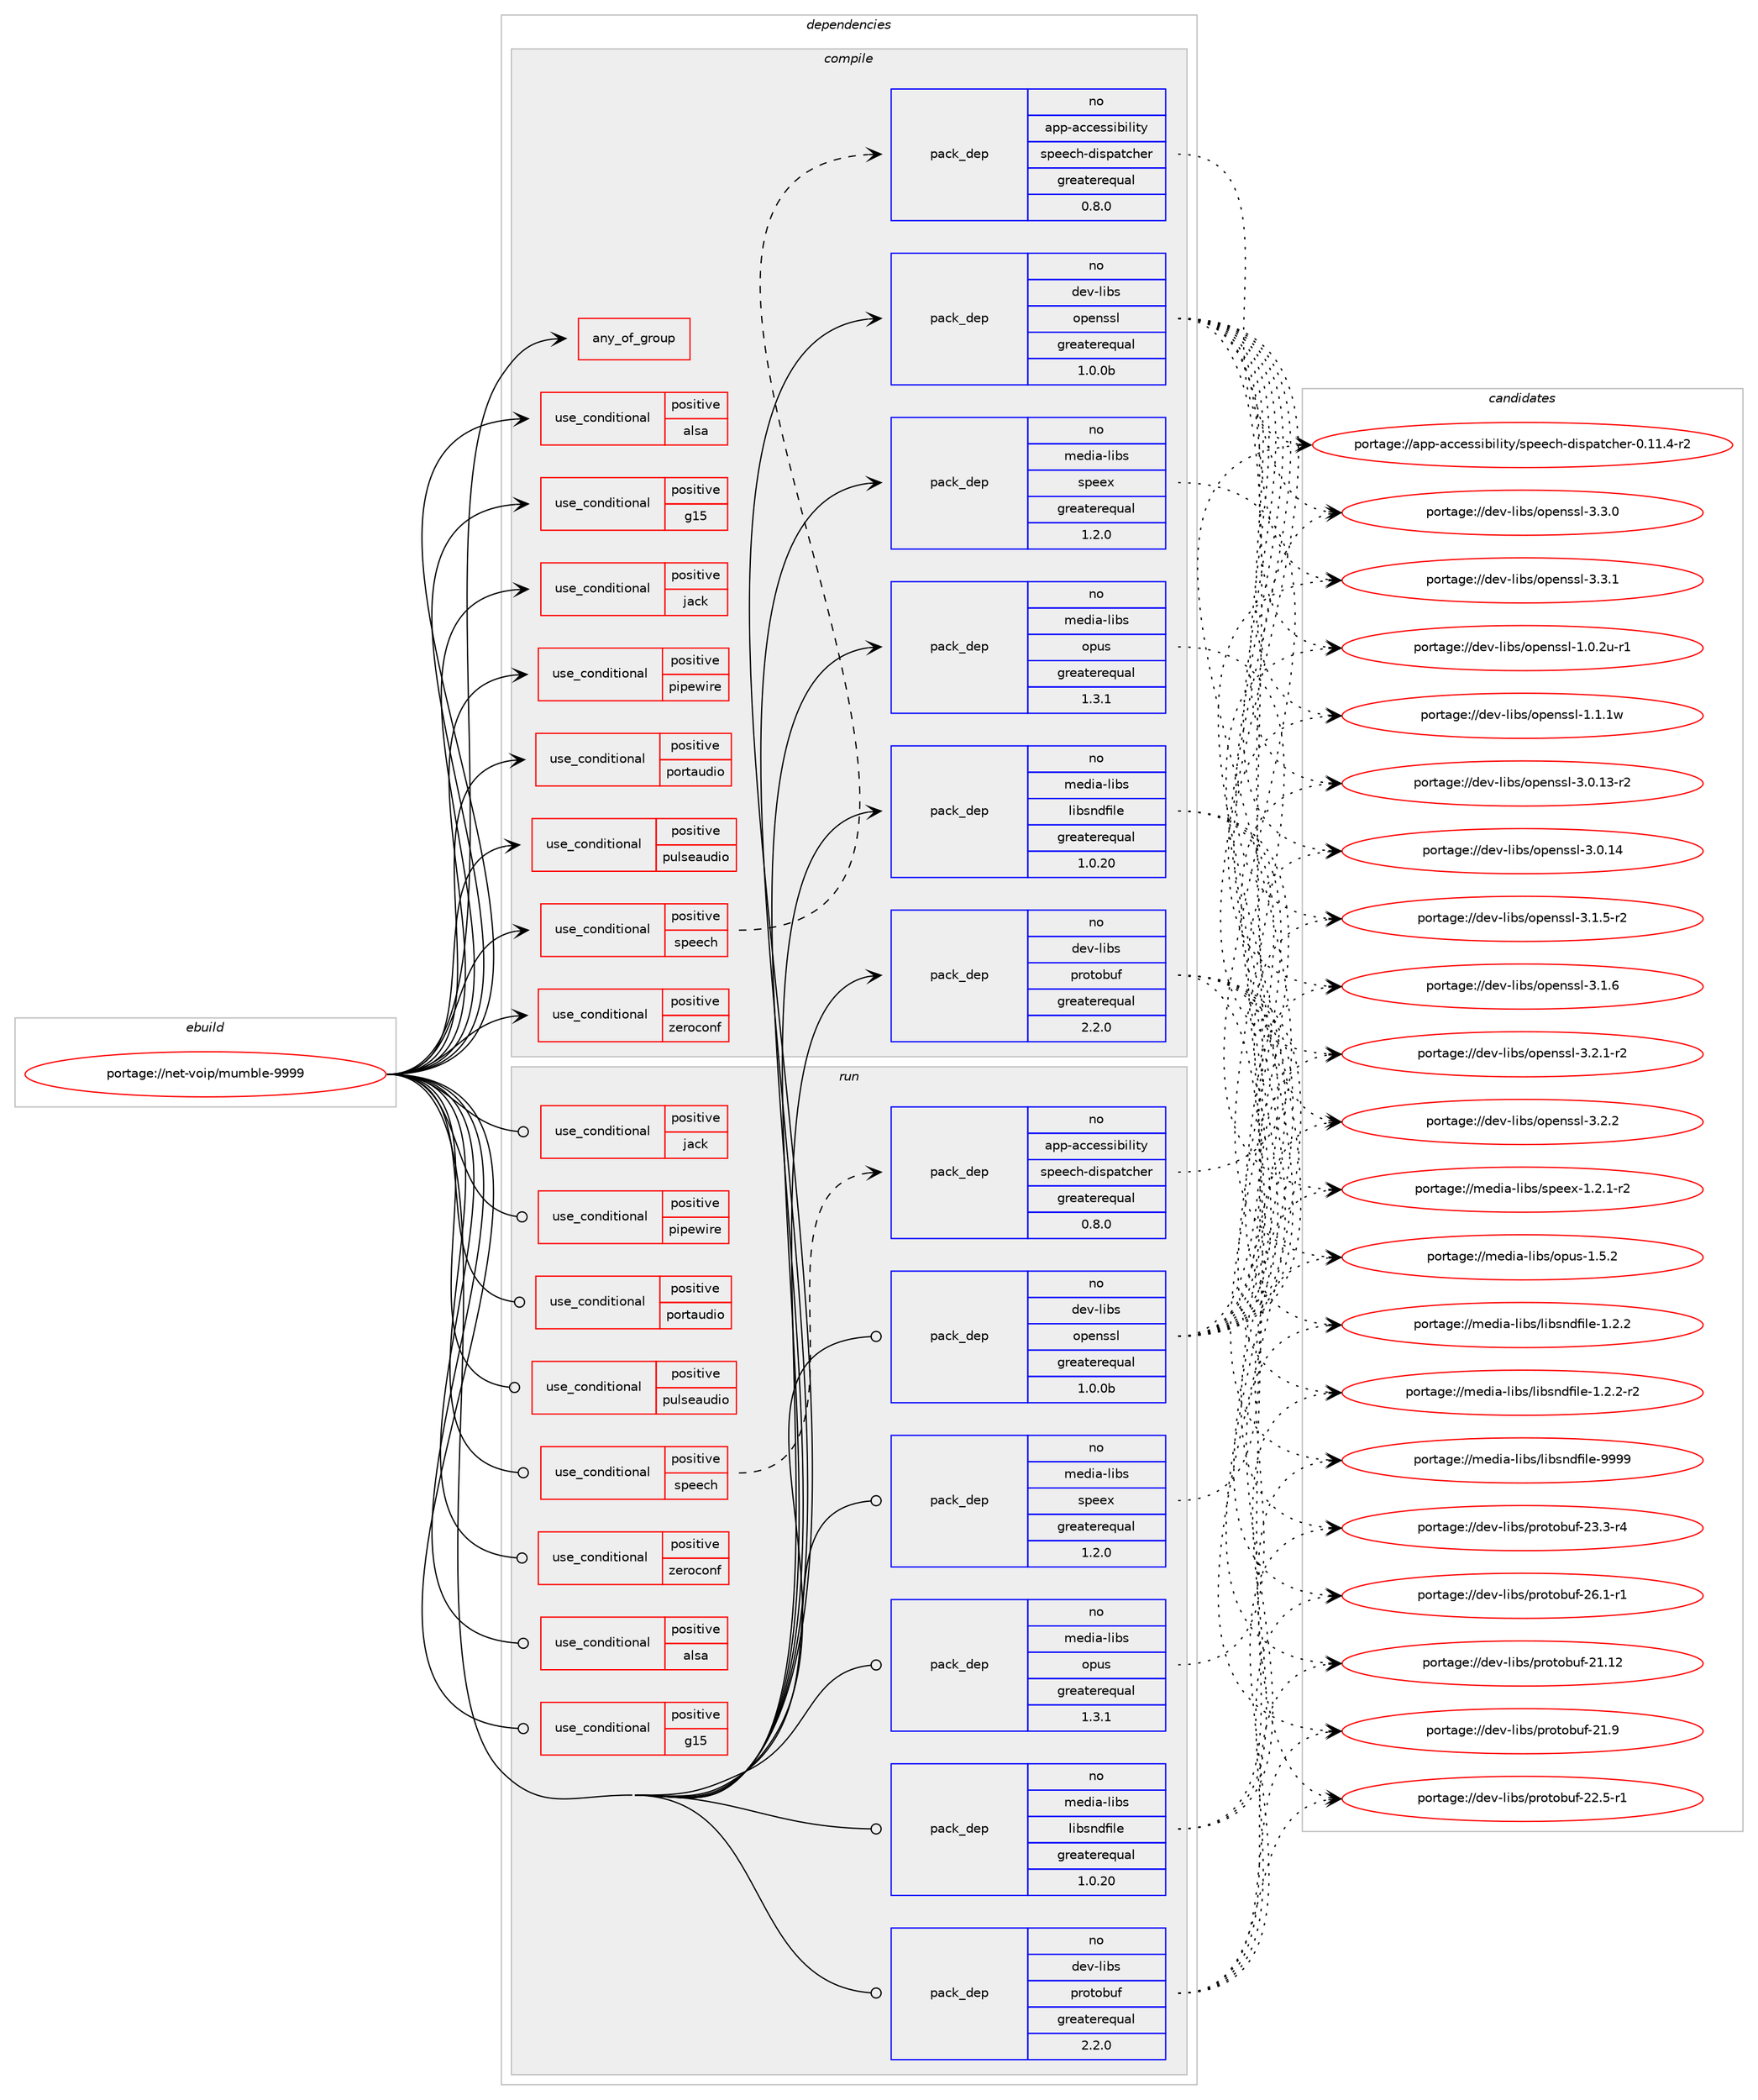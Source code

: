 digraph prolog {

# *************
# Graph options
# *************

newrank=true;
concentrate=true;
compound=true;
graph [rankdir=LR,fontname=Helvetica,fontsize=10,ranksep=1.5];#, ranksep=2.5, nodesep=0.2];
edge  [arrowhead=vee];
node  [fontname=Helvetica,fontsize=10];

# **********
# The ebuild
# **********

subgraph cluster_leftcol {
color=gray;
rank=same;
label=<<i>ebuild</i>>;
id [label="portage://net-voip/mumble-9999", color=red, width=4, href="../net-voip/mumble-9999.svg"];
}

# ****************
# The dependencies
# ****************

subgraph cluster_midcol {
color=gray;
label=<<i>dependencies</i>>;
subgraph cluster_compile {
fillcolor="#eeeeee";
style=filled;
label=<<i>compile</i>>;
subgraph any20 {
dependency852 [label=<<TABLE BORDER="0" CELLBORDER="1" CELLSPACING="0" CELLPADDING="4"><TR><TD CELLPADDING="10">any_of_group</TD></TR></TABLE>>, shape=none, color=red];# *** BEGIN UNKNOWN DEPENDENCY TYPE (TODO) ***
# dependency852 -> package_dependency(portage://net-voip/mumble-9999,install,no,dev-lang,python,none,[,,],[slot(3.12)],[])
# *** END UNKNOWN DEPENDENCY TYPE (TODO) ***

# *** BEGIN UNKNOWN DEPENDENCY TYPE (TODO) ***
# dependency852 -> package_dependency(portage://net-voip/mumble-9999,install,no,dev-lang,python,none,[,,],[slot(3.11)],[])
# *** END UNKNOWN DEPENDENCY TYPE (TODO) ***

# *** BEGIN UNKNOWN DEPENDENCY TYPE (TODO) ***
# dependency852 -> package_dependency(portage://net-voip/mumble-9999,install,no,dev-lang,python,none,[,,],[slot(3.10)],[])
# *** END UNKNOWN DEPENDENCY TYPE (TODO) ***

}
id:e -> dependency852:w [weight=20,style="solid",arrowhead="vee"];
subgraph cond653 {
dependency853 [label=<<TABLE BORDER="0" CELLBORDER="1" CELLSPACING="0" CELLPADDING="4"><TR><TD ROWSPAN="3" CELLPADDING="10">use_conditional</TD></TR><TR><TD>positive</TD></TR><TR><TD>alsa</TD></TR></TABLE>>, shape=none, color=red];
# *** BEGIN UNKNOWN DEPENDENCY TYPE (TODO) ***
# dependency853 -> package_dependency(portage://net-voip/mumble-9999,install,no,media-libs,alsa-lib,none,[,,],[],[])
# *** END UNKNOWN DEPENDENCY TYPE (TODO) ***

}
id:e -> dependency853:w [weight=20,style="solid",arrowhead="vee"];
subgraph cond654 {
dependency854 [label=<<TABLE BORDER="0" CELLBORDER="1" CELLSPACING="0" CELLPADDING="4"><TR><TD ROWSPAN="3" CELLPADDING="10">use_conditional</TD></TR><TR><TD>positive</TD></TR><TR><TD>g15</TD></TR></TABLE>>, shape=none, color=red];
# *** BEGIN UNKNOWN DEPENDENCY TYPE (TODO) ***
# dependency854 -> package_dependency(portage://net-voip/mumble-9999,install,no,app-misc,g15daemon,none,[,,],any_same_slot,[])
# *** END UNKNOWN DEPENDENCY TYPE (TODO) ***

}
id:e -> dependency854:w [weight=20,style="solid",arrowhead="vee"];
subgraph cond655 {
dependency855 [label=<<TABLE BORDER="0" CELLBORDER="1" CELLSPACING="0" CELLPADDING="4"><TR><TD ROWSPAN="3" CELLPADDING="10">use_conditional</TD></TR><TR><TD>positive</TD></TR><TR><TD>jack</TD></TR></TABLE>>, shape=none, color=red];
# *** BEGIN UNKNOWN DEPENDENCY TYPE (TODO) ***
# dependency855 -> package_dependency(portage://net-voip/mumble-9999,install,no,virtual,jack,none,[,,],[],[])
# *** END UNKNOWN DEPENDENCY TYPE (TODO) ***

}
id:e -> dependency855:w [weight=20,style="solid",arrowhead="vee"];
subgraph cond656 {
dependency856 [label=<<TABLE BORDER="0" CELLBORDER="1" CELLSPACING="0" CELLPADDING="4"><TR><TD ROWSPAN="3" CELLPADDING="10">use_conditional</TD></TR><TR><TD>positive</TD></TR><TR><TD>pipewire</TD></TR></TABLE>>, shape=none, color=red];
# *** BEGIN UNKNOWN DEPENDENCY TYPE (TODO) ***
# dependency856 -> package_dependency(portage://net-voip/mumble-9999,install,no,media-video,pipewire,none,[,,],[],[])
# *** END UNKNOWN DEPENDENCY TYPE (TODO) ***

}
id:e -> dependency856:w [weight=20,style="solid",arrowhead="vee"];
subgraph cond657 {
dependency857 [label=<<TABLE BORDER="0" CELLBORDER="1" CELLSPACING="0" CELLPADDING="4"><TR><TD ROWSPAN="3" CELLPADDING="10">use_conditional</TD></TR><TR><TD>positive</TD></TR><TR><TD>portaudio</TD></TR></TABLE>>, shape=none, color=red];
# *** BEGIN UNKNOWN DEPENDENCY TYPE (TODO) ***
# dependency857 -> package_dependency(portage://net-voip/mumble-9999,install,no,media-libs,portaudio,none,[,,],[],[])
# *** END UNKNOWN DEPENDENCY TYPE (TODO) ***

}
id:e -> dependency857:w [weight=20,style="solid",arrowhead="vee"];
subgraph cond658 {
dependency858 [label=<<TABLE BORDER="0" CELLBORDER="1" CELLSPACING="0" CELLPADDING="4"><TR><TD ROWSPAN="3" CELLPADDING="10">use_conditional</TD></TR><TR><TD>positive</TD></TR><TR><TD>pulseaudio</TD></TR></TABLE>>, shape=none, color=red];
# *** BEGIN UNKNOWN DEPENDENCY TYPE (TODO) ***
# dependency858 -> package_dependency(portage://net-voip/mumble-9999,install,no,media-libs,libpulse,none,[,,],[],[])
# *** END UNKNOWN DEPENDENCY TYPE (TODO) ***

}
id:e -> dependency858:w [weight=20,style="solid",arrowhead="vee"];
subgraph cond659 {
dependency859 [label=<<TABLE BORDER="0" CELLBORDER="1" CELLSPACING="0" CELLPADDING="4"><TR><TD ROWSPAN="3" CELLPADDING="10">use_conditional</TD></TR><TR><TD>positive</TD></TR><TR><TD>speech</TD></TR></TABLE>>, shape=none, color=red];
subgraph pack181 {
dependency860 [label=<<TABLE BORDER="0" CELLBORDER="1" CELLSPACING="0" CELLPADDING="4" WIDTH="220"><TR><TD ROWSPAN="6" CELLPADDING="30">pack_dep</TD></TR><TR><TD WIDTH="110">no</TD></TR><TR><TD>app-accessibility</TD></TR><TR><TD>speech-dispatcher</TD></TR><TR><TD>greaterequal</TD></TR><TR><TD>0.8.0</TD></TR></TABLE>>, shape=none, color=blue];
}
dependency859:e -> dependency860:w [weight=20,style="dashed",arrowhead="vee"];
}
id:e -> dependency859:w [weight=20,style="solid",arrowhead="vee"];
subgraph cond660 {
dependency861 [label=<<TABLE BORDER="0" CELLBORDER="1" CELLSPACING="0" CELLPADDING="4"><TR><TD ROWSPAN="3" CELLPADDING="10">use_conditional</TD></TR><TR><TD>positive</TD></TR><TR><TD>zeroconf</TD></TR></TABLE>>, shape=none, color=red];
# *** BEGIN UNKNOWN DEPENDENCY TYPE (TODO) ***
# dependency861 -> package_dependency(portage://net-voip/mumble-9999,install,no,net-dns,avahi,none,[,,],[],[use(enable(mdnsresponder-compat),none)])
# *** END UNKNOWN DEPENDENCY TYPE (TODO) ***

}
id:e -> dependency861:w [weight=20,style="solid",arrowhead="vee"];
# *** BEGIN UNKNOWN DEPENDENCY TYPE (TODO) ***
# id -> package_dependency(portage://net-voip/mumble-9999,install,no,dev-cpp,ms-gsl,none,[,,],[],[])
# *** END UNKNOWN DEPENDENCY TYPE (TODO) ***

# *** BEGIN UNKNOWN DEPENDENCY TYPE (TODO) ***
# id -> package_dependency(portage://net-voip/mumble-9999,install,no,dev-cpp,nlohmann_json,none,[,,],[],[])
# *** END UNKNOWN DEPENDENCY TYPE (TODO) ***

# *** BEGIN UNKNOWN DEPENDENCY TYPE (TODO) ***
# id -> package_dependency(portage://net-voip/mumble-9999,install,no,dev-libs,boost,none,[,,],[],[])
# *** END UNKNOWN DEPENDENCY TYPE (TODO) ***

subgraph pack182 {
dependency862 [label=<<TABLE BORDER="0" CELLBORDER="1" CELLSPACING="0" CELLPADDING="4" WIDTH="220"><TR><TD ROWSPAN="6" CELLPADDING="30">pack_dep</TD></TR><TR><TD WIDTH="110">no</TD></TR><TR><TD>dev-libs</TD></TR><TR><TD>openssl</TD></TR><TR><TD>greaterequal</TD></TR><TR><TD>1.0.0b</TD></TR></TABLE>>, shape=none, color=blue];
}
id:e -> dependency862:w [weight=20,style="solid",arrowhead="vee"];
# *** BEGIN UNKNOWN DEPENDENCY TYPE (TODO) ***
# id -> package_dependency(portage://net-voip/mumble-9999,install,no,dev-libs,poco,none,[,,],[],[use(enable(util),none),use(enable(xml),none),use(enable(zip),none)])
# *** END UNKNOWN DEPENDENCY TYPE (TODO) ***

subgraph pack183 {
dependency863 [label=<<TABLE BORDER="0" CELLBORDER="1" CELLSPACING="0" CELLPADDING="4" WIDTH="220"><TR><TD ROWSPAN="6" CELLPADDING="30">pack_dep</TD></TR><TR><TD WIDTH="110">no</TD></TR><TR><TD>dev-libs</TD></TR><TR><TD>protobuf</TD></TR><TR><TD>greaterequal</TD></TR><TR><TD>2.2.0</TD></TR></TABLE>>, shape=none, color=blue];
}
id:e -> dependency863:w [weight=20,style="solid",arrowhead="vee"];
# *** BEGIN UNKNOWN DEPENDENCY TYPE (TODO) ***
# id -> package_dependency(portage://net-voip/mumble-9999,install,no,dev-qt,qtconcurrent,none,[,,],[slot(5)],[])
# *** END UNKNOWN DEPENDENCY TYPE (TODO) ***

# *** BEGIN UNKNOWN DEPENDENCY TYPE (TODO) ***
# id -> package_dependency(portage://net-voip/mumble-9999,install,no,dev-qt,qtcore,none,[,,],[slot(5)],[])
# *** END UNKNOWN DEPENDENCY TYPE (TODO) ***

# *** BEGIN UNKNOWN DEPENDENCY TYPE (TODO) ***
# id -> package_dependency(portage://net-voip/mumble-9999,install,no,dev-qt,qtdbus,none,[,,],[slot(5)],[])
# *** END UNKNOWN DEPENDENCY TYPE (TODO) ***

# *** BEGIN UNKNOWN DEPENDENCY TYPE (TODO) ***
# id -> package_dependency(portage://net-voip/mumble-9999,install,no,dev-qt,qtgui,none,[,,],[slot(5)],[])
# *** END UNKNOWN DEPENDENCY TYPE (TODO) ***

# *** BEGIN UNKNOWN DEPENDENCY TYPE (TODO) ***
# id -> package_dependency(portage://net-voip/mumble-9999,install,no,dev-qt,qtnetwork,none,[,,],[slot(5)],[use(enable(ssl),none)])
# *** END UNKNOWN DEPENDENCY TYPE (TODO) ***

# *** BEGIN UNKNOWN DEPENDENCY TYPE (TODO) ***
# id -> package_dependency(portage://net-voip/mumble-9999,install,no,dev-qt,qtsql,none,[,,],[slot(5)],[use(enable(sqlite),none)])
# *** END UNKNOWN DEPENDENCY TYPE (TODO) ***

# *** BEGIN UNKNOWN DEPENDENCY TYPE (TODO) ***
# id -> package_dependency(portage://net-voip/mumble-9999,install,no,dev-qt,qtsvg,none,[,,],[slot(5)],[])
# *** END UNKNOWN DEPENDENCY TYPE (TODO) ***

# *** BEGIN UNKNOWN DEPENDENCY TYPE (TODO) ***
# id -> package_dependency(portage://net-voip/mumble-9999,install,no,dev-qt,qttest,none,[,,],[slot(5)],[])
# *** END UNKNOWN DEPENDENCY TYPE (TODO) ***

# *** BEGIN UNKNOWN DEPENDENCY TYPE (TODO) ***
# id -> package_dependency(portage://net-voip/mumble-9999,install,no,dev-qt,qtwidgets,none,[,,],[slot(5)],[])
# *** END UNKNOWN DEPENDENCY TYPE (TODO) ***

# *** BEGIN UNKNOWN DEPENDENCY TYPE (TODO) ***
# id -> package_dependency(portage://net-voip/mumble-9999,install,no,dev-qt,qtxml,none,[,,],[slot(5)],[])
# *** END UNKNOWN DEPENDENCY TYPE (TODO) ***

subgraph pack184 {
dependency864 [label=<<TABLE BORDER="0" CELLBORDER="1" CELLSPACING="0" CELLPADDING="4" WIDTH="220"><TR><TD ROWSPAN="6" CELLPADDING="30">pack_dep</TD></TR><TR><TD WIDTH="110">no</TD></TR><TR><TD>media-libs</TD></TR><TR><TD>libsndfile</TD></TR><TR><TD>greaterequal</TD></TR><TR><TD>1.0.20</TD></TR></TABLE>>, shape=none, color=blue];
}
id:e -> dependency864:w [weight=20,style="solid",arrowhead="vee"];
subgraph pack185 {
dependency865 [label=<<TABLE BORDER="0" CELLBORDER="1" CELLSPACING="0" CELLPADDING="4" WIDTH="220"><TR><TD ROWSPAN="6" CELLPADDING="30">pack_dep</TD></TR><TR><TD WIDTH="110">no</TD></TR><TR><TD>media-libs</TD></TR><TR><TD>opus</TD></TR><TR><TD>greaterequal</TD></TR><TR><TD>1.3.1</TD></TR></TABLE>>, shape=none, color=blue];
}
id:e -> dependency865:w [weight=20,style="solid",arrowhead="vee"];
subgraph pack186 {
dependency866 [label=<<TABLE BORDER="0" CELLBORDER="1" CELLSPACING="0" CELLPADDING="4" WIDTH="220"><TR><TD ROWSPAN="6" CELLPADDING="30">pack_dep</TD></TR><TR><TD WIDTH="110">no</TD></TR><TR><TD>media-libs</TD></TR><TR><TD>speex</TD></TR><TR><TD>greaterequal</TD></TR><TR><TD>1.2.0</TD></TR></TABLE>>, shape=none, color=blue];
}
id:e -> dependency866:w [weight=20,style="solid",arrowhead="vee"];
# *** BEGIN UNKNOWN DEPENDENCY TYPE (TODO) ***
# id -> package_dependency(portage://net-voip/mumble-9999,install,no,media-libs,speexdsp,none,[,,],[],[])
# *** END UNKNOWN DEPENDENCY TYPE (TODO) ***

# *** BEGIN UNKNOWN DEPENDENCY TYPE (TODO) ***
# id -> package_dependency(portage://net-voip/mumble-9999,install,no,sys-apps,lsb-release,none,[,,],[],[])
# *** END UNKNOWN DEPENDENCY TYPE (TODO) ***

# *** BEGIN UNKNOWN DEPENDENCY TYPE (TODO) ***
# id -> package_dependency(portage://net-voip/mumble-9999,install,no,x11-base,xorg-proto,none,[,,],[],[])
# *** END UNKNOWN DEPENDENCY TYPE (TODO) ***

# *** BEGIN UNKNOWN DEPENDENCY TYPE (TODO) ***
# id -> package_dependency(portage://net-voip/mumble-9999,install,no,x11-libs,libX11,none,[,,],[],[])
# *** END UNKNOWN DEPENDENCY TYPE (TODO) ***

# *** BEGIN UNKNOWN DEPENDENCY TYPE (TODO) ***
# id -> package_dependency(portage://net-voip/mumble-9999,install,no,x11-libs,libXi,none,[,,],[],[])
# *** END UNKNOWN DEPENDENCY TYPE (TODO) ***

}
subgraph cluster_compileandrun {
fillcolor="#eeeeee";
style=filled;
label=<<i>compile and run</i>>;
}
subgraph cluster_run {
fillcolor="#eeeeee";
style=filled;
label=<<i>run</i>>;
subgraph cond661 {
dependency867 [label=<<TABLE BORDER="0" CELLBORDER="1" CELLSPACING="0" CELLPADDING="4"><TR><TD ROWSPAN="3" CELLPADDING="10">use_conditional</TD></TR><TR><TD>positive</TD></TR><TR><TD>alsa</TD></TR></TABLE>>, shape=none, color=red];
# *** BEGIN UNKNOWN DEPENDENCY TYPE (TODO) ***
# dependency867 -> package_dependency(portage://net-voip/mumble-9999,run,no,media-libs,alsa-lib,none,[,,],[],[])
# *** END UNKNOWN DEPENDENCY TYPE (TODO) ***

}
id:e -> dependency867:w [weight=20,style="solid",arrowhead="odot"];
subgraph cond662 {
dependency868 [label=<<TABLE BORDER="0" CELLBORDER="1" CELLSPACING="0" CELLPADDING="4"><TR><TD ROWSPAN="3" CELLPADDING="10">use_conditional</TD></TR><TR><TD>positive</TD></TR><TR><TD>g15</TD></TR></TABLE>>, shape=none, color=red];
# *** BEGIN UNKNOWN DEPENDENCY TYPE (TODO) ***
# dependency868 -> package_dependency(portage://net-voip/mumble-9999,run,no,app-misc,g15daemon,none,[,,],any_same_slot,[])
# *** END UNKNOWN DEPENDENCY TYPE (TODO) ***

}
id:e -> dependency868:w [weight=20,style="solid",arrowhead="odot"];
subgraph cond663 {
dependency869 [label=<<TABLE BORDER="0" CELLBORDER="1" CELLSPACING="0" CELLPADDING="4"><TR><TD ROWSPAN="3" CELLPADDING="10">use_conditional</TD></TR><TR><TD>positive</TD></TR><TR><TD>jack</TD></TR></TABLE>>, shape=none, color=red];
# *** BEGIN UNKNOWN DEPENDENCY TYPE (TODO) ***
# dependency869 -> package_dependency(portage://net-voip/mumble-9999,run,no,virtual,jack,none,[,,],[],[])
# *** END UNKNOWN DEPENDENCY TYPE (TODO) ***

}
id:e -> dependency869:w [weight=20,style="solid",arrowhead="odot"];
subgraph cond664 {
dependency870 [label=<<TABLE BORDER="0" CELLBORDER="1" CELLSPACING="0" CELLPADDING="4"><TR><TD ROWSPAN="3" CELLPADDING="10">use_conditional</TD></TR><TR><TD>positive</TD></TR><TR><TD>pipewire</TD></TR></TABLE>>, shape=none, color=red];
# *** BEGIN UNKNOWN DEPENDENCY TYPE (TODO) ***
# dependency870 -> package_dependency(portage://net-voip/mumble-9999,run,no,media-video,pipewire,none,[,,],[],[])
# *** END UNKNOWN DEPENDENCY TYPE (TODO) ***

}
id:e -> dependency870:w [weight=20,style="solid",arrowhead="odot"];
subgraph cond665 {
dependency871 [label=<<TABLE BORDER="0" CELLBORDER="1" CELLSPACING="0" CELLPADDING="4"><TR><TD ROWSPAN="3" CELLPADDING="10">use_conditional</TD></TR><TR><TD>positive</TD></TR><TR><TD>portaudio</TD></TR></TABLE>>, shape=none, color=red];
# *** BEGIN UNKNOWN DEPENDENCY TYPE (TODO) ***
# dependency871 -> package_dependency(portage://net-voip/mumble-9999,run,no,media-libs,portaudio,none,[,,],[],[])
# *** END UNKNOWN DEPENDENCY TYPE (TODO) ***

}
id:e -> dependency871:w [weight=20,style="solid",arrowhead="odot"];
subgraph cond666 {
dependency872 [label=<<TABLE BORDER="0" CELLBORDER="1" CELLSPACING="0" CELLPADDING="4"><TR><TD ROWSPAN="3" CELLPADDING="10">use_conditional</TD></TR><TR><TD>positive</TD></TR><TR><TD>pulseaudio</TD></TR></TABLE>>, shape=none, color=red];
# *** BEGIN UNKNOWN DEPENDENCY TYPE (TODO) ***
# dependency872 -> package_dependency(portage://net-voip/mumble-9999,run,no,media-libs,libpulse,none,[,,],[],[])
# *** END UNKNOWN DEPENDENCY TYPE (TODO) ***

}
id:e -> dependency872:w [weight=20,style="solid",arrowhead="odot"];
subgraph cond667 {
dependency873 [label=<<TABLE BORDER="0" CELLBORDER="1" CELLSPACING="0" CELLPADDING="4"><TR><TD ROWSPAN="3" CELLPADDING="10">use_conditional</TD></TR><TR><TD>positive</TD></TR><TR><TD>speech</TD></TR></TABLE>>, shape=none, color=red];
subgraph pack187 {
dependency874 [label=<<TABLE BORDER="0" CELLBORDER="1" CELLSPACING="0" CELLPADDING="4" WIDTH="220"><TR><TD ROWSPAN="6" CELLPADDING="30">pack_dep</TD></TR><TR><TD WIDTH="110">no</TD></TR><TR><TD>app-accessibility</TD></TR><TR><TD>speech-dispatcher</TD></TR><TR><TD>greaterequal</TD></TR><TR><TD>0.8.0</TD></TR></TABLE>>, shape=none, color=blue];
}
dependency873:e -> dependency874:w [weight=20,style="dashed",arrowhead="vee"];
}
id:e -> dependency873:w [weight=20,style="solid",arrowhead="odot"];
subgraph cond668 {
dependency875 [label=<<TABLE BORDER="0" CELLBORDER="1" CELLSPACING="0" CELLPADDING="4"><TR><TD ROWSPAN="3" CELLPADDING="10">use_conditional</TD></TR><TR><TD>positive</TD></TR><TR><TD>zeroconf</TD></TR></TABLE>>, shape=none, color=red];
# *** BEGIN UNKNOWN DEPENDENCY TYPE (TODO) ***
# dependency875 -> package_dependency(portage://net-voip/mumble-9999,run,no,net-dns,avahi,none,[,,],[],[use(enable(mdnsresponder-compat),none)])
# *** END UNKNOWN DEPENDENCY TYPE (TODO) ***

}
id:e -> dependency875:w [weight=20,style="solid",arrowhead="odot"];
# *** BEGIN UNKNOWN DEPENDENCY TYPE (TODO) ***
# id -> package_dependency(portage://net-voip/mumble-9999,run,no,dev-cpp,ms-gsl,none,[,,],[],[])
# *** END UNKNOWN DEPENDENCY TYPE (TODO) ***

subgraph pack188 {
dependency876 [label=<<TABLE BORDER="0" CELLBORDER="1" CELLSPACING="0" CELLPADDING="4" WIDTH="220"><TR><TD ROWSPAN="6" CELLPADDING="30">pack_dep</TD></TR><TR><TD WIDTH="110">no</TD></TR><TR><TD>dev-libs</TD></TR><TR><TD>openssl</TD></TR><TR><TD>greaterequal</TD></TR><TR><TD>1.0.0b</TD></TR></TABLE>>, shape=none, color=blue];
}
id:e -> dependency876:w [weight=20,style="solid",arrowhead="odot"];
# *** BEGIN UNKNOWN DEPENDENCY TYPE (TODO) ***
# id -> package_dependency(portage://net-voip/mumble-9999,run,no,dev-libs,poco,none,[,,],[],[use(enable(util),none),use(enable(xml),none),use(enable(zip),none)])
# *** END UNKNOWN DEPENDENCY TYPE (TODO) ***

subgraph pack189 {
dependency877 [label=<<TABLE BORDER="0" CELLBORDER="1" CELLSPACING="0" CELLPADDING="4" WIDTH="220"><TR><TD ROWSPAN="6" CELLPADDING="30">pack_dep</TD></TR><TR><TD WIDTH="110">no</TD></TR><TR><TD>dev-libs</TD></TR><TR><TD>protobuf</TD></TR><TR><TD>greaterequal</TD></TR><TR><TD>2.2.0</TD></TR></TABLE>>, shape=none, color=blue];
}
id:e -> dependency877:w [weight=20,style="solid",arrowhead="odot"];
# *** BEGIN UNKNOWN DEPENDENCY TYPE (TODO) ***
# id -> package_dependency(portage://net-voip/mumble-9999,run,no,dev-qt,qtcore,none,[,,],[slot(5)],[])
# *** END UNKNOWN DEPENDENCY TYPE (TODO) ***

# *** BEGIN UNKNOWN DEPENDENCY TYPE (TODO) ***
# id -> package_dependency(portage://net-voip/mumble-9999,run,no,dev-qt,qtdbus,none,[,,],[slot(5)],[])
# *** END UNKNOWN DEPENDENCY TYPE (TODO) ***

# *** BEGIN UNKNOWN DEPENDENCY TYPE (TODO) ***
# id -> package_dependency(portage://net-voip/mumble-9999,run,no,dev-qt,qtgui,none,[,,],[slot(5)],[])
# *** END UNKNOWN DEPENDENCY TYPE (TODO) ***

# *** BEGIN UNKNOWN DEPENDENCY TYPE (TODO) ***
# id -> package_dependency(portage://net-voip/mumble-9999,run,no,dev-qt,qtnetwork,none,[,,],[slot(5)],[use(enable(ssl),none)])
# *** END UNKNOWN DEPENDENCY TYPE (TODO) ***

# *** BEGIN UNKNOWN DEPENDENCY TYPE (TODO) ***
# id -> package_dependency(portage://net-voip/mumble-9999,run,no,dev-qt,qtsql,none,[,,],[slot(5)],[use(enable(sqlite),none)])
# *** END UNKNOWN DEPENDENCY TYPE (TODO) ***

# *** BEGIN UNKNOWN DEPENDENCY TYPE (TODO) ***
# id -> package_dependency(portage://net-voip/mumble-9999,run,no,dev-qt,qtsvg,none,[,,],[slot(5)],[])
# *** END UNKNOWN DEPENDENCY TYPE (TODO) ***

# *** BEGIN UNKNOWN DEPENDENCY TYPE (TODO) ***
# id -> package_dependency(portage://net-voip/mumble-9999,run,no,dev-qt,qtwidgets,none,[,,],[slot(5)],[])
# *** END UNKNOWN DEPENDENCY TYPE (TODO) ***

# *** BEGIN UNKNOWN DEPENDENCY TYPE (TODO) ***
# id -> package_dependency(portage://net-voip/mumble-9999,run,no,dev-qt,qtxml,none,[,,],[slot(5)],[])
# *** END UNKNOWN DEPENDENCY TYPE (TODO) ***

subgraph pack190 {
dependency878 [label=<<TABLE BORDER="0" CELLBORDER="1" CELLSPACING="0" CELLPADDING="4" WIDTH="220"><TR><TD ROWSPAN="6" CELLPADDING="30">pack_dep</TD></TR><TR><TD WIDTH="110">no</TD></TR><TR><TD>media-libs</TD></TR><TR><TD>libsndfile</TD></TR><TR><TD>greaterequal</TD></TR><TR><TD>1.0.20</TD></TR></TABLE>>, shape=none, color=blue];
}
id:e -> dependency878:w [weight=20,style="solid",arrowhead="odot"];
subgraph pack191 {
dependency879 [label=<<TABLE BORDER="0" CELLBORDER="1" CELLSPACING="0" CELLPADDING="4" WIDTH="220"><TR><TD ROWSPAN="6" CELLPADDING="30">pack_dep</TD></TR><TR><TD WIDTH="110">no</TD></TR><TR><TD>media-libs</TD></TR><TR><TD>opus</TD></TR><TR><TD>greaterequal</TD></TR><TR><TD>1.3.1</TD></TR></TABLE>>, shape=none, color=blue];
}
id:e -> dependency879:w [weight=20,style="solid",arrowhead="odot"];
subgraph pack192 {
dependency880 [label=<<TABLE BORDER="0" CELLBORDER="1" CELLSPACING="0" CELLPADDING="4" WIDTH="220"><TR><TD ROWSPAN="6" CELLPADDING="30">pack_dep</TD></TR><TR><TD WIDTH="110">no</TD></TR><TR><TD>media-libs</TD></TR><TR><TD>speex</TD></TR><TR><TD>greaterequal</TD></TR><TR><TD>1.2.0</TD></TR></TABLE>>, shape=none, color=blue];
}
id:e -> dependency880:w [weight=20,style="solid",arrowhead="odot"];
# *** BEGIN UNKNOWN DEPENDENCY TYPE (TODO) ***
# id -> package_dependency(portage://net-voip/mumble-9999,run,no,media-libs,speexdsp,none,[,,],[],[])
# *** END UNKNOWN DEPENDENCY TYPE (TODO) ***

# *** BEGIN UNKNOWN DEPENDENCY TYPE (TODO) ***
# id -> package_dependency(portage://net-voip/mumble-9999,run,no,sys-apps,lsb-release,none,[,,],[],[])
# *** END UNKNOWN DEPENDENCY TYPE (TODO) ***

# *** BEGIN UNKNOWN DEPENDENCY TYPE (TODO) ***
# id -> package_dependency(portage://net-voip/mumble-9999,run,no,x11-libs,libX11,none,[,,],[],[])
# *** END UNKNOWN DEPENDENCY TYPE (TODO) ***

# *** BEGIN UNKNOWN DEPENDENCY TYPE (TODO) ***
# id -> package_dependency(portage://net-voip/mumble-9999,run,no,x11-libs,libXi,none,[,,],[],[])
# *** END UNKNOWN DEPENDENCY TYPE (TODO) ***

}
}

# **************
# The candidates
# **************

subgraph cluster_choices {
rank=same;
color=gray;
label=<<i>candidates</i>>;

subgraph choice181 {
color=black;
nodesep=1;
choice9711211245979999101115115105981051081051161214711511210110199104451001051151129711699104101114454846494946524511450 [label="portage://app-accessibility/speech-dispatcher-0.11.4-r2", color=red, width=4,href="../app-accessibility/speech-dispatcher-0.11.4-r2.svg"];
dependency860:e -> choice9711211245979999101115115105981051081051161214711511210110199104451001051151129711699104101114454846494946524511450:w [style=dotted,weight="100"];
}
subgraph choice182 {
color=black;
nodesep=1;
choice1001011184510810598115471111121011101151151084549464846501174511449 [label="portage://dev-libs/openssl-1.0.2u-r1", color=red, width=4,href="../dev-libs/openssl-1.0.2u-r1.svg"];
choice100101118451081059811547111112101110115115108454946494649119 [label="portage://dev-libs/openssl-1.1.1w", color=red, width=4,href="../dev-libs/openssl-1.1.1w.svg"];
choice100101118451081059811547111112101110115115108455146484649514511450 [label="portage://dev-libs/openssl-3.0.13-r2", color=red, width=4,href="../dev-libs/openssl-3.0.13-r2.svg"];
choice10010111845108105981154711111210111011511510845514648464952 [label="portage://dev-libs/openssl-3.0.14", color=red, width=4,href="../dev-libs/openssl-3.0.14.svg"];
choice1001011184510810598115471111121011101151151084551464946534511450 [label="portage://dev-libs/openssl-3.1.5-r2", color=red, width=4,href="../dev-libs/openssl-3.1.5-r2.svg"];
choice100101118451081059811547111112101110115115108455146494654 [label="portage://dev-libs/openssl-3.1.6", color=red, width=4,href="../dev-libs/openssl-3.1.6.svg"];
choice1001011184510810598115471111121011101151151084551465046494511450 [label="portage://dev-libs/openssl-3.2.1-r2", color=red, width=4,href="../dev-libs/openssl-3.2.1-r2.svg"];
choice100101118451081059811547111112101110115115108455146504650 [label="portage://dev-libs/openssl-3.2.2", color=red, width=4,href="../dev-libs/openssl-3.2.2.svg"];
choice100101118451081059811547111112101110115115108455146514648 [label="portage://dev-libs/openssl-3.3.0", color=red, width=4,href="../dev-libs/openssl-3.3.0.svg"];
choice100101118451081059811547111112101110115115108455146514649 [label="portage://dev-libs/openssl-3.3.1", color=red, width=4,href="../dev-libs/openssl-3.3.1.svg"];
dependency862:e -> choice1001011184510810598115471111121011101151151084549464846501174511449:w [style=dotted,weight="100"];
dependency862:e -> choice100101118451081059811547111112101110115115108454946494649119:w [style=dotted,weight="100"];
dependency862:e -> choice100101118451081059811547111112101110115115108455146484649514511450:w [style=dotted,weight="100"];
dependency862:e -> choice10010111845108105981154711111210111011511510845514648464952:w [style=dotted,weight="100"];
dependency862:e -> choice1001011184510810598115471111121011101151151084551464946534511450:w [style=dotted,weight="100"];
dependency862:e -> choice100101118451081059811547111112101110115115108455146494654:w [style=dotted,weight="100"];
dependency862:e -> choice1001011184510810598115471111121011101151151084551465046494511450:w [style=dotted,weight="100"];
dependency862:e -> choice100101118451081059811547111112101110115115108455146504650:w [style=dotted,weight="100"];
dependency862:e -> choice100101118451081059811547111112101110115115108455146514648:w [style=dotted,weight="100"];
dependency862:e -> choice100101118451081059811547111112101110115115108455146514649:w [style=dotted,weight="100"];
}
subgraph choice183 {
color=black;
nodesep=1;
choice10010111845108105981154711211411111611198117102455049464950 [label="portage://dev-libs/protobuf-21.12", color=red, width=4,href="../dev-libs/protobuf-21.12.svg"];
choice100101118451081059811547112114111116111981171024550494657 [label="portage://dev-libs/protobuf-21.9", color=red, width=4,href="../dev-libs/protobuf-21.9.svg"];
choice1001011184510810598115471121141111161119811710245505046534511449 [label="portage://dev-libs/protobuf-22.5-r1", color=red, width=4,href="../dev-libs/protobuf-22.5-r1.svg"];
choice1001011184510810598115471121141111161119811710245505146514511452 [label="portage://dev-libs/protobuf-23.3-r4", color=red, width=4,href="../dev-libs/protobuf-23.3-r4.svg"];
choice1001011184510810598115471121141111161119811710245505446494511449 [label="portage://dev-libs/protobuf-26.1-r1", color=red, width=4,href="../dev-libs/protobuf-26.1-r1.svg"];
dependency863:e -> choice10010111845108105981154711211411111611198117102455049464950:w [style=dotted,weight="100"];
dependency863:e -> choice100101118451081059811547112114111116111981171024550494657:w [style=dotted,weight="100"];
dependency863:e -> choice1001011184510810598115471121141111161119811710245505046534511449:w [style=dotted,weight="100"];
dependency863:e -> choice1001011184510810598115471121141111161119811710245505146514511452:w [style=dotted,weight="100"];
dependency863:e -> choice1001011184510810598115471121141111161119811710245505446494511449:w [style=dotted,weight="100"];
}
subgraph choice184 {
color=black;
nodesep=1;
choice1091011001059745108105981154710810598115110100102105108101454946504650 [label="portage://media-libs/libsndfile-1.2.2", color=red, width=4,href="../media-libs/libsndfile-1.2.2.svg"];
choice10910110010597451081059811547108105981151101001021051081014549465046504511450 [label="portage://media-libs/libsndfile-1.2.2-r2", color=red, width=4,href="../media-libs/libsndfile-1.2.2-r2.svg"];
choice10910110010597451081059811547108105981151101001021051081014557575757 [label="portage://media-libs/libsndfile-9999", color=red, width=4,href="../media-libs/libsndfile-9999.svg"];
dependency864:e -> choice1091011001059745108105981154710810598115110100102105108101454946504650:w [style=dotted,weight="100"];
dependency864:e -> choice10910110010597451081059811547108105981151101001021051081014549465046504511450:w [style=dotted,weight="100"];
dependency864:e -> choice10910110010597451081059811547108105981151101001021051081014557575757:w [style=dotted,weight="100"];
}
subgraph choice185 {
color=black;
nodesep=1;
choice10910110010597451081059811547111112117115454946534650 [label="portage://media-libs/opus-1.5.2", color=red, width=4,href="../media-libs/opus-1.5.2.svg"];
dependency865:e -> choice10910110010597451081059811547111112117115454946534650:w [style=dotted,weight="100"];
}
subgraph choice186 {
color=black;
nodesep=1;
choice109101100105974510810598115471151121011011204549465046494511450 [label="portage://media-libs/speex-1.2.1-r2", color=red, width=4,href="../media-libs/speex-1.2.1-r2.svg"];
dependency866:e -> choice109101100105974510810598115471151121011011204549465046494511450:w [style=dotted,weight="100"];
}
subgraph choice187 {
color=black;
nodesep=1;
choice9711211245979999101115115105981051081051161214711511210110199104451001051151129711699104101114454846494946524511450 [label="portage://app-accessibility/speech-dispatcher-0.11.4-r2", color=red, width=4,href="../app-accessibility/speech-dispatcher-0.11.4-r2.svg"];
dependency874:e -> choice9711211245979999101115115105981051081051161214711511210110199104451001051151129711699104101114454846494946524511450:w [style=dotted,weight="100"];
}
subgraph choice188 {
color=black;
nodesep=1;
choice1001011184510810598115471111121011101151151084549464846501174511449 [label="portage://dev-libs/openssl-1.0.2u-r1", color=red, width=4,href="../dev-libs/openssl-1.0.2u-r1.svg"];
choice100101118451081059811547111112101110115115108454946494649119 [label="portage://dev-libs/openssl-1.1.1w", color=red, width=4,href="../dev-libs/openssl-1.1.1w.svg"];
choice100101118451081059811547111112101110115115108455146484649514511450 [label="portage://dev-libs/openssl-3.0.13-r2", color=red, width=4,href="../dev-libs/openssl-3.0.13-r2.svg"];
choice10010111845108105981154711111210111011511510845514648464952 [label="portage://dev-libs/openssl-3.0.14", color=red, width=4,href="../dev-libs/openssl-3.0.14.svg"];
choice1001011184510810598115471111121011101151151084551464946534511450 [label="portage://dev-libs/openssl-3.1.5-r2", color=red, width=4,href="../dev-libs/openssl-3.1.5-r2.svg"];
choice100101118451081059811547111112101110115115108455146494654 [label="portage://dev-libs/openssl-3.1.6", color=red, width=4,href="../dev-libs/openssl-3.1.6.svg"];
choice1001011184510810598115471111121011101151151084551465046494511450 [label="portage://dev-libs/openssl-3.2.1-r2", color=red, width=4,href="../dev-libs/openssl-3.2.1-r2.svg"];
choice100101118451081059811547111112101110115115108455146504650 [label="portage://dev-libs/openssl-3.2.2", color=red, width=4,href="../dev-libs/openssl-3.2.2.svg"];
choice100101118451081059811547111112101110115115108455146514648 [label="portage://dev-libs/openssl-3.3.0", color=red, width=4,href="../dev-libs/openssl-3.3.0.svg"];
choice100101118451081059811547111112101110115115108455146514649 [label="portage://dev-libs/openssl-3.3.1", color=red, width=4,href="../dev-libs/openssl-3.3.1.svg"];
dependency876:e -> choice1001011184510810598115471111121011101151151084549464846501174511449:w [style=dotted,weight="100"];
dependency876:e -> choice100101118451081059811547111112101110115115108454946494649119:w [style=dotted,weight="100"];
dependency876:e -> choice100101118451081059811547111112101110115115108455146484649514511450:w [style=dotted,weight="100"];
dependency876:e -> choice10010111845108105981154711111210111011511510845514648464952:w [style=dotted,weight="100"];
dependency876:e -> choice1001011184510810598115471111121011101151151084551464946534511450:w [style=dotted,weight="100"];
dependency876:e -> choice100101118451081059811547111112101110115115108455146494654:w [style=dotted,weight="100"];
dependency876:e -> choice1001011184510810598115471111121011101151151084551465046494511450:w [style=dotted,weight="100"];
dependency876:e -> choice100101118451081059811547111112101110115115108455146504650:w [style=dotted,weight="100"];
dependency876:e -> choice100101118451081059811547111112101110115115108455146514648:w [style=dotted,weight="100"];
dependency876:e -> choice100101118451081059811547111112101110115115108455146514649:w [style=dotted,weight="100"];
}
subgraph choice189 {
color=black;
nodesep=1;
choice10010111845108105981154711211411111611198117102455049464950 [label="portage://dev-libs/protobuf-21.12", color=red, width=4,href="../dev-libs/protobuf-21.12.svg"];
choice100101118451081059811547112114111116111981171024550494657 [label="portage://dev-libs/protobuf-21.9", color=red, width=4,href="../dev-libs/protobuf-21.9.svg"];
choice1001011184510810598115471121141111161119811710245505046534511449 [label="portage://dev-libs/protobuf-22.5-r1", color=red, width=4,href="../dev-libs/protobuf-22.5-r1.svg"];
choice1001011184510810598115471121141111161119811710245505146514511452 [label="portage://dev-libs/protobuf-23.3-r4", color=red, width=4,href="../dev-libs/protobuf-23.3-r4.svg"];
choice1001011184510810598115471121141111161119811710245505446494511449 [label="portage://dev-libs/protobuf-26.1-r1", color=red, width=4,href="../dev-libs/protobuf-26.1-r1.svg"];
dependency877:e -> choice10010111845108105981154711211411111611198117102455049464950:w [style=dotted,weight="100"];
dependency877:e -> choice100101118451081059811547112114111116111981171024550494657:w [style=dotted,weight="100"];
dependency877:e -> choice1001011184510810598115471121141111161119811710245505046534511449:w [style=dotted,weight="100"];
dependency877:e -> choice1001011184510810598115471121141111161119811710245505146514511452:w [style=dotted,weight="100"];
dependency877:e -> choice1001011184510810598115471121141111161119811710245505446494511449:w [style=dotted,weight="100"];
}
subgraph choice190 {
color=black;
nodesep=1;
choice1091011001059745108105981154710810598115110100102105108101454946504650 [label="portage://media-libs/libsndfile-1.2.2", color=red, width=4,href="../media-libs/libsndfile-1.2.2.svg"];
choice10910110010597451081059811547108105981151101001021051081014549465046504511450 [label="portage://media-libs/libsndfile-1.2.2-r2", color=red, width=4,href="../media-libs/libsndfile-1.2.2-r2.svg"];
choice10910110010597451081059811547108105981151101001021051081014557575757 [label="portage://media-libs/libsndfile-9999", color=red, width=4,href="../media-libs/libsndfile-9999.svg"];
dependency878:e -> choice1091011001059745108105981154710810598115110100102105108101454946504650:w [style=dotted,weight="100"];
dependency878:e -> choice10910110010597451081059811547108105981151101001021051081014549465046504511450:w [style=dotted,weight="100"];
dependency878:e -> choice10910110010597451081059811547108105981151101001021051081014557575757:w [style=dotted,weight="100"];
}
subgraph choice191 {
color=black;
nodesep=1;
choice10910110010597451081059811547111112117115454946534650 [label="portage://media-libs/opus-1.5.2", color=red, width=4,href="../media-libs/opus-1.5.2.svg"];
dependency879:e -> choice10910110010597451081059811547111112117115454946534650:w [style=dotted,weight="100"];
}
subgraph choice192 {
color=black;
nodesep=1;
choice109101100105974510810598115471151121011011204549465046494511450 [label="portage://media-libs/speex-1.2.1-r2", color=red, width=4,href="../media-libs/speex-1.2.1-r2.svg"];
dependency880:e -> choice109101100105974510810598115471151121011011204549465046494511450:w [style=dotted,weight="100"];
}
}

}
